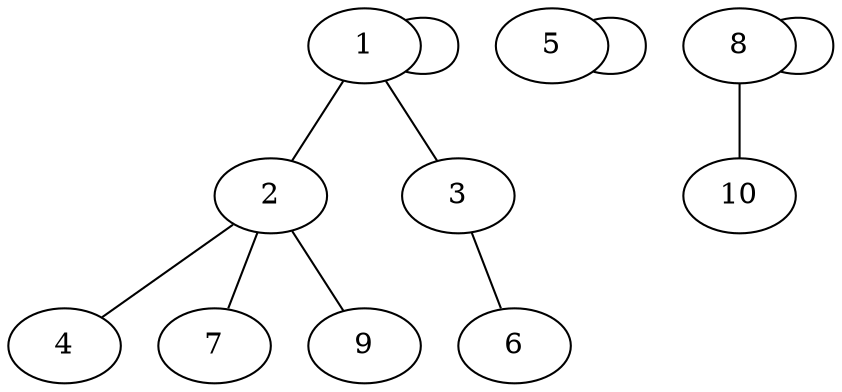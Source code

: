 graph  {
1 [pos="[0.01631832 0.21064744]"];
2 [pos="[ 0.0184226  -0.21363959]"];
3 [pos="[0.01417381 0.60935754]"];
4 [pos="[-0.41020895 -0.30372643]"];
5 [pos="[-0.31246304  0.22701231]"];
6 [pos="[0.01217379 1.        ]"];
7 [pos="[ 0.02053751 -0.63595073]"];
8 [pos="[-0.08705816 -0.35681249]"];
9 [pos="[ 0.44793818 -0.29939921]"];
10 [pos="[ 0.28016593 -0.23748884]"];
1 -- 1  [key=0];
1 -- 2  [key=0];
1 -- 3  [key=0];
2 -- 4  [key=0];
2 -- 7  [key=0];
2 -- 9  [key=0];
3 -- 6  [key=0];
5 -- 5  [key=0];
8 -- 8  [key=0];
8 -- 10  [key=0];
}
